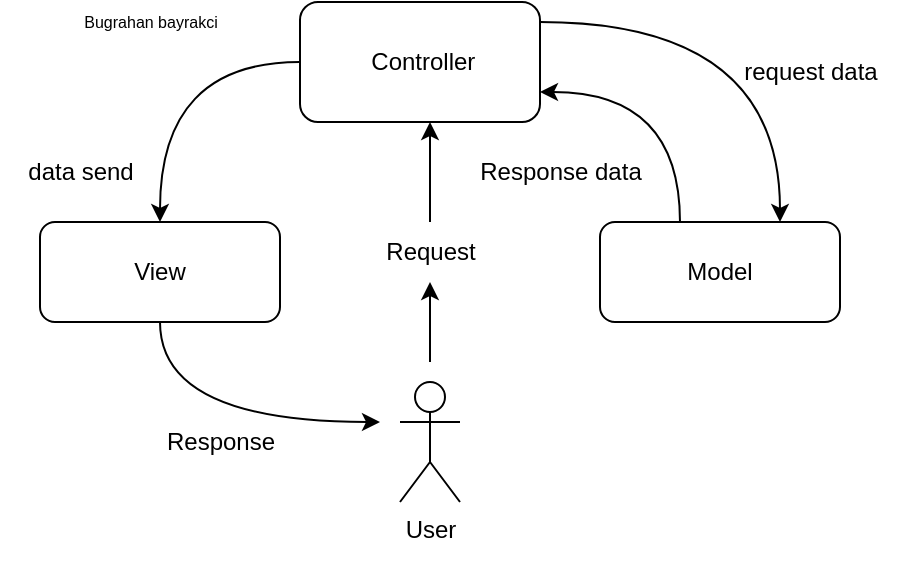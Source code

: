 <mxfile version="26.1.0">
  <diagram name="Sayfa -1" id="ISQQI89IYo2C_aaODiiH">
    <mxGraphModel dx="637" dy="343" grid="1" gridSize="10" guides="1" tooltips="1" connect="1" arrows="1" fold="1" page="1" pageScale="1" pageWidth="827" pageHeight="1169" math="0" shadow="0">
      <root>
        <mxCell id="0" />
        <mxCell id="1" parent="0" />
        <mxCell id="KQq7CAkD7RQo_dMP8UL_-6" style="edgeStyle=orthogonalEdgeStyle;rounded=0;orthogonalLoop=1;jettySize=auto;html=1;curved=1;" parent="1" edge="1">
          <mxGeometry relative="1" as="geometry">
            <mxPoint x="319.97" y="110.029" as="sourcePoint" />
            <mxPoint x="249.999" y="190" as="targetPoint" />
            <Array as="points">
              <mxPoint x="250" y="110" />
            </Array>
          </mxGeometry>
        </mxCell>
        <mxCell id="KQq7CAkD7RQo_dMP8UL_-7" style="edgeStyle=orthogonalEdgeStyle;rounded=0;orthogonalLoop=1;jettySize=auto;html=1;curved=1;" parent="1" source="KQq7CAkD7RQo_dMP8UL_-1" target="KQq7CAkD7RQo_dMP8UL_-4" edge="1">
          <mxGeometry relative="1" as="geometry">
            <Array as="points">
              <mxPoint x="560" y="90" />
            </Array>
          </mxGeometry>
        </mxCell>
        <mxCell id="KQq7CAkD7RQo_dMP8UL_-1" value="&amp;nbsp;Controller" style="rounded=1;whiteSpace=wrap;html=1;" parent="1" vertex="1">
          <mxGeometry x="320" y="80" width="120" height="60" as="geometry" />
        </mxCell>
        <mxCell id="oCmGsq6DIK2cDokyf_wg-47" style="edgeStyle=orthogonalEdgeStyle;rounded=0;orthogonalLoop=1;jettySize=auto;html=1;curved=1;" edge="1" parent="1" source="KQq7CAkD7RQo_dMP8UL_-3">
          <mxGeometry relative="1" as="geometry">
            <mxPoint x="360" y="290" as="targetPoint" />
            <Array as="points">
              <mxPoint x="250" y="290" />
            </Array>
          </mxGeometry>
        </mxCell>
        <mxCell id="KQq7CAkD7RQo_dMP8UL_-3" value="View" style="rounded=1;whiteSpace=wrap;html=1;" parent="1" vertex="1">
          <mxGeometry x="190" y="190" width="120" height="50" as="geometry" />
        </mxCell>
        <mxCell id="oCmGsq6DIK2cDokyf_wg-8" style="edgeStyle=orthogonalEdgeStyle;rounded=0;orthogonalLoop=1;jettySize=auto;html=1;entryX=1;entryY=0.75;entryDx=0;entryDy=0;curved=1;" edge="1" parent="1" source="KQq7CAkD7RQo_dMP8UL_-4" target="KQq7CAkD7RQo_dMP8UL_-1">
          <mxGeometry relative="1" as="geometry">
            <Array as="points">
              <mxPoint x="510" y="125" />
            </Array>
          </mxGeometry>
        </mxCell>
        <mxCell id="KQq7CAkD7RQo_dMP8UL_-4" value="Model" style="rounded=1;whiteSpace=wrap;html=1;" parent="1" vertex="1">
          <mxGeometry x="470" y="190" width="120" height="50" as="geometry" />
        </mxCell>
        <mxCell id="oCmGsq6DIK2cDokyf_wg-34" style="edgeStyle=elbowEdgeStyle;rounded=0;orthogonalLoop=1;jettySize=auto;html=1;" edge="1" parent="1" source="oCmGsq6DIK2cDokyf_wg-35" target="KQq7CAkD7RQo_dMP8UL_-1">
          <mxGeometry relative="1" as="geometry" />
        </mxCell>
        <mxCell id="oCmGsq6DIK2cDokyf_wg-50" style="edgeStyle=elbowEdgeStyle;rounded=0;orthogonalLoop=1;jettySize=auto;html=1;" edge="1" parent="1" target="oCmGsq6DIK2cDokyf_wg-35">
          <mxGeometry relative="1" as="geometry">
            <mxPoint x="385" y="260" as="sourcePoint" />
            <Array as="points">
              <mxPoint x="385" y="260" />
            </Array>
          </mxGeometry>
        </mxCell>
        <mxCell id="oCmGsq6DIK2cDokyf_wg-28" value="User&lt;div&gt;&lt;br&gt;&lt;/div&gt;" style="shape=umlActor;verticalLabelPosition=bottom;verticalAlign=top;html=1;" vertex="1" parent="1">
          <mxGeometry x="370" y="270" width="30" height="60" as="geometry" />
        </mxCell>
        <mxCell id="oCmGsq6DIK2cDokyf_wg-35" value="Request" style="text;html=1;align=center;verticalAlign=middle;resizable=0;points=[];autosize=1;strokeColor=none;fillColor=none;" vertex="1" parent="1">
          <mxGeometry x="350" y="190" width="70" height="30" as="geometry" />
        </mxCell>
        <mxCell id="oCmGsq6DIK2cDokyf_wg-37" value="Response" style="text;html=1;align=center;verticalAlign=middle;resizable=0;points=[];autosize=1;strokeColor=none;fillColor=none;" vertex="1" parent="1">
          <mxGeometry x="240" y="285" width="80" height="30" as="geometry" />
        </mxCell>
        <mxCell id="oCmGsq6DIK2cDokyf_wg-39" value="data send" style="text;html=1;align=center;verticalAlign=middle;resizable=0;points=[];autosize=1;strokeColor=none;fillColor=none;" vertex="1" parent="1">
          <mxGeometry x="170" y="150" width="80" height="30" as="geometry" />
        </mxCell>
        <mxCell id="oCmGsq6DIK2cDokyf_wg-40" value="request data" style="text;html=1;align=center;verticalAlign=middle;resizable=0;points=[];autosize=1;strokeColor=none;fillColor=none;" vertex="1" parent="1">
          <mxGeometry x="530" y="100" width="90" height="30" as="geometry" />
        </mxCell>
        <mxCell id="oCmGsq6DIK2cDokyf_wg-41" value="Response data" style="text;html=1;align=center;verticalAlign=middle;resizable=0;points=[];autosize=1;strokeColor=none;fillColor=none;" vertex="1" parent="1">
          <mxGeometry x="400" y="150" width="100" height="30" as="geometry" />
        </mxCell>
        <mxCell id="oCmGsq6DIK2cDokyf_wg-51" value="Bugrahan bayrakci" style="text;html=1;align=center;verticalAlign=middle;resizable=0;points=[];autosize=1;strokeColor=none;fillColor=none;fontSize=8;" vertex="1" parent="1">
          <mxGeometry x="200" y="80" width="90" height="20" as="geometry" />
        </mxCell>
      </root>
    </mxGraphModel>
  </diagram>
</mxfile>
